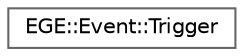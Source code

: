 digraph "Graphical Class Hierarchy"
{
 // LATEX_PDF_SIZE
  bgcolor="transparent";
  edge [fontname=Helvetica,fontsize=10,labelfontname=Helvetica,labelfontsize=10];
  node [fontname=Helvetica,fontsize=10,shape=box,height=0.2,width=0.4];
  rankdir="LR";
  Node0 [id="Node000000",label="EGE::Event::Trigger",height=0.2,width=0.4,color="grey40", fillcolor="white", style="filled",URL="$classEGE_1_1Event_1_1Trigger.html",tooltip="The Trigger class represents a trigger event."];
}
